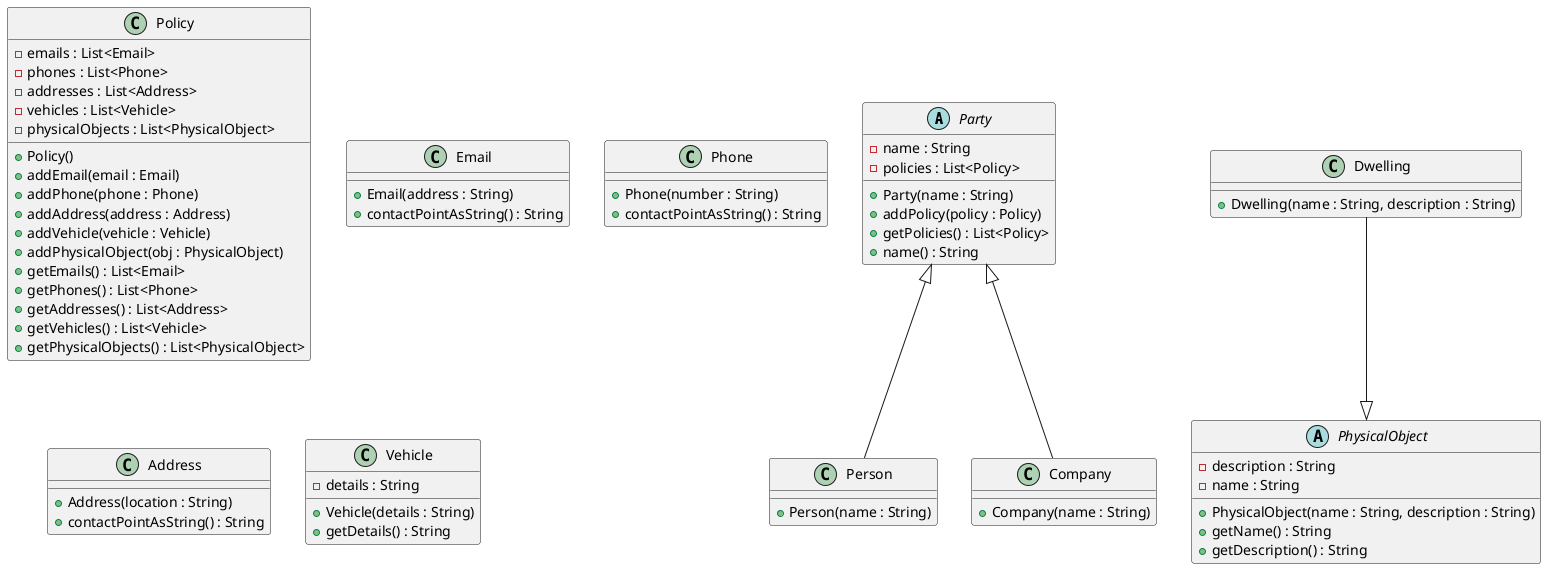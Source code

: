 @startuml
' Define the Party superclass
abstract class Party {
  - name : String
  - policies : List<Policy>
  + Party(name : String)
  + addPolicy(policy : Policy)
  + getPolicies() : List<Policy>
  + name() : String
}

' Person and Company inherit from Party
class Person {
  + Person(name : String)
}
Party <|-- Person

class Company {
  + Company(name : String)
}
Party <|-- Company

' Define the Policy class with its collections and methods
class Policy {
  - emails : List<Email>
  - phones : List<Phone>
  - addresses : List<Address>
  - vehicles : List<Vehicle>
  - physicalObjects : List<PhysicalObject>
  + Policy()
  + addEmail(email : Email)
  + addPhone(phone : Phone)
  + addAddress(address : Address)
  + addVehicle(vehicle : Vehicle)
  + addPhysicalObject(obj : PhysicalObject)
  + getEmails() : List<Email>
  + getPhones() : List<Phone>
  + getAddresses() : List<Address>
  + getVehicles() : List<Vehicle>
  + getPhysicalObjects() : List<PhysicalObject>
}

' Define contact classes with a contactPointAsString() method
class Email {
  + Email(address : String)
  + contactPointAsString() : String
}

class Phone {
  + Phone(number : String)
  + contactPointAsString() : String
}

class Address {
  + Address(location : String)
  + contactPointAsString() : String
}

' Define Vehicle class
class Vehicle {
  - details : String
  + Vehicle(details : String)
  + getDetails() : String
}

' Define abstract PhysicalObject as the base for physical entities
abstract class PhysicalObject {
  - description : String
  - name : String
  + PhysicalObject(name : String, description : String)
  + getName() : String
  + getDescription() : String
}

' Dwelling is a kind of PhysicalObject
class Dwelling {
  + Dwelling(name : String, description : String)
}
Dwelling --|> PhysicalObject

@enduml